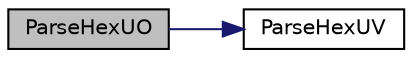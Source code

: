 digraph "ParseHexUO"
{
  edge [fontname="Helvetica",fontsize="10",labelfontname="Helvetica",labelfontsize="10"];
  node [fontname="Helvetica",fontsize="10",shape=record];
  rankdir="LR";
  Node6 [label="ParseHexUO",height=0.2,width=0.4,color="black", fillcolor="grey75", style="filled", fontcolor="black"];
  Node6 -> Node7 [color="midnightblue",fontsize="10",style="solid",fontname="Helvetica"];
  Node7 [label="ParseHexUV",height=0.2,width=0.4,color="black", fillcolor="white", style="filled",URL="$core__io_8h.html#a78a4823e9ac3cb4e78cb6dddc868efff"];
}
